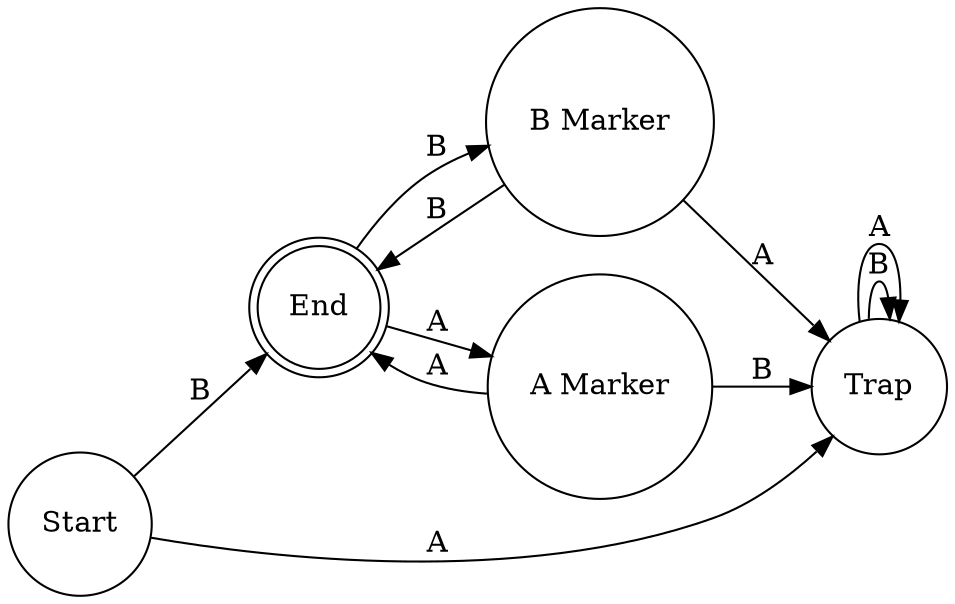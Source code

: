 digraph finite_state_machine {
	rankdir = LR;
	/*size = "4,6"*/
	/*ppi = 300*/
	node [ shape = doublecircle ]; "End";
	node [ shape = circle ];

	"Start" -> "Trap"  [ label = "A" ]
	"Start" -> "End"   [ label = "B" ]

	"Trap" -> "Trap"   [ label = "B" ]
	"Trap" -> "Trap"   [ label = "A" ]

	"End" -> "B Marker" [ label = "B" ]
	"End" -> "A Marker" [ label = "A" ]

	"A Marker" -> "End"  [ label = "A" ]
	"A Marker" -> "Trap" [ label = "B" ]

	"B Marker" -> "End" [ label = "B" ]
	"B Marker" -> "Trap" [ label = "A" ]
}
